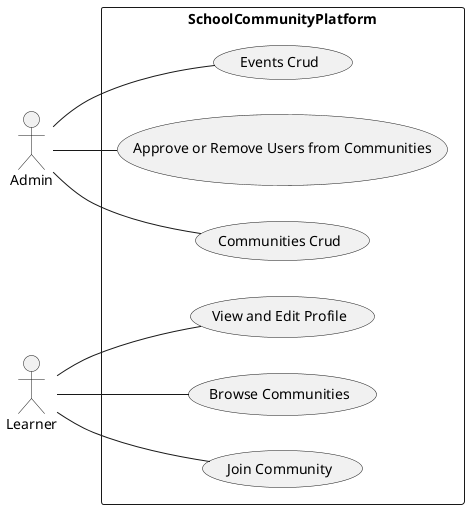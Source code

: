 @startuml
left to right direction

actor "Admin" as fc
actor "Learner" as br

rectangle SchoolCommunityPlatform {
  usecase "Events Crud" as UC1
  usecase "Approve or Remove Users from Communities" as UC2
  usecase "Communities Crud" as UC3
  usecase "View and Edit Profile" as UC4
  usecase "Browse Communities" as UC5
  usecase "Join Community" as UC6
}

fc -- UC1
fc -- UC2
fc -- UC3
br -- UC4
br -- UC5
br -- UC6

@enduml
